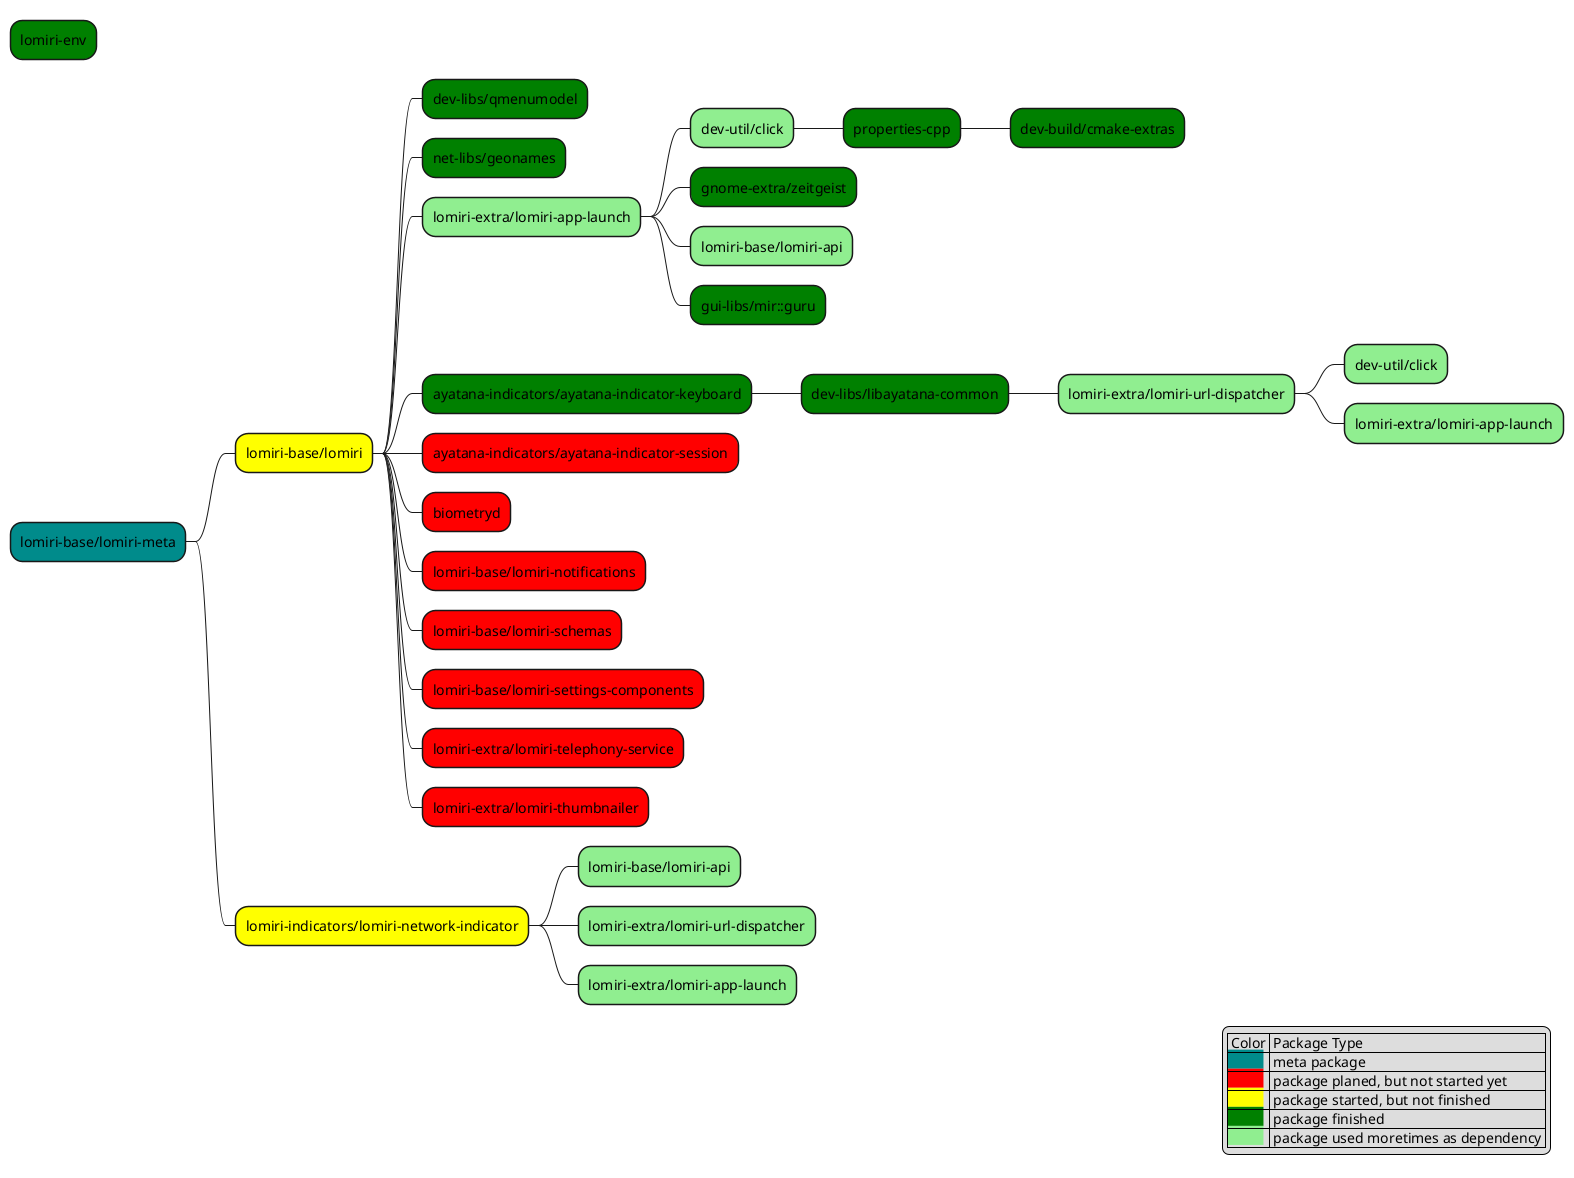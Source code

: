 @startmindmap package dependencies
legend right
    | Color | Package Type |
    |<back:DarkCyan>          </back>| meta package|
    |<back:red>          </back>| package planed, but not started yet|
    |<back:yellow>          </back>| package started, but not finished|
    |<back:green>          </back>| package finished|
    |<back:lightgreen>          </back>| package used moretimes as dependency |
endlegend

*[#green] lomiri-env
*[#DarkCyan] lomiri-base/lomiri-meta
  *[#yellow] lomiri-base/lomiri
    *[#green] dev-libs/qmenumodel
    *[#green] net-libs/geonames
    *[#lightgreen] lomiri-extra/lomiri-app-launch
      *[#lightgreen] dev-util/click
        *[#green] properties-cpp
          *[#green] dev-build/cmake-extras
      *[#green] gnome-extra/zeitgeist
      *[#lightgreen] lomiri-base/lomiri-api
      *[#green] gui-libs/mir::guru
    *[#green] ayatana-indicators/ayatana-indicator-keyboard
      *[#green] dev-libs/libayatana-common
        *[#lightgreen] lomiri-extra/lomiri-url-dispatcher
          *[#lightgreen] dev-util/click
          *[#lightgreen] lomiri-extra/lomiri-app-launch
    *[#red] ayatana-indicators/ayatana-indicator-session
    *[#red] biometryd
    *[#red] lomiri-base/lomiri-notifications
    *[#red] lomiri-base/lomiri-schemas
    *[#red] lomiri-base/lomiri-settings-components
    *[#red] lomiri-extra/lomiri-telephony-service
    *[#red] lomiri-extra/lomiri-thumbnailer
  *[#yellow] lomiri-indicators/lomiri-network-indicator
    *[#lightgreen] lomiri-base/lomiri-api
    *[#lightgreen] lomiri-extra/lomiri-url-dispatcher
    *[#lightgreen] lomiri-extra/lomiri-app-launch

@endmindmap
